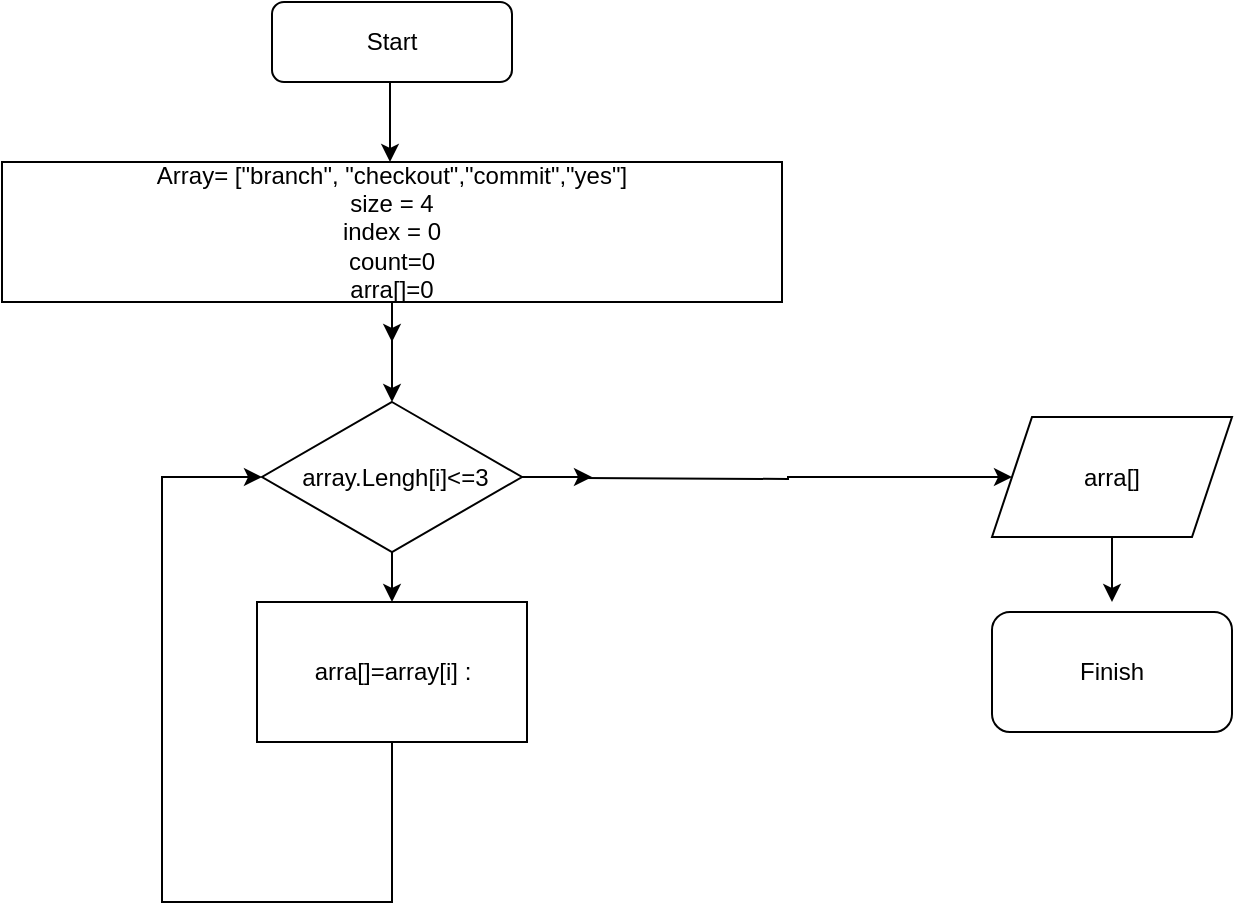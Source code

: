 <mxfile version="20.8.11" type="device"><diagram id="C5RBs43oDa-KdzZeNtuy" name="Page-1"><mxGraphModel dx="1066" dy="611" grid="1" gridSize="10" guides="1" tooltips="1" connect="1" arrows="1" fold="1" page="1" pageScale="1" pageWidth="827" pageHeight="1169" math="0" shadow="0"><root><mxCell id="WIyWlLk6GJQsqaUBKTNV-0"/><mxCell id="WIyWlLk6GJQsqaUBKTNV-1" parent="WIyWlLk6GJQsqaUBKTNV-0"/><mxCell id="IvXuw2nKZmFFKC8Ta7db-1" value="" style="edgeStyle=orthogonalEdgeStyle;rounded=0;orthogonalLoop=1;jettySize=auto;html=1;" parent="WIyWlLk6GJQsqaUBKTNV-1" source="WIyWlLk6GJQsqaUBKTNV-3" target="IvXuw2nKZmFFKC8Ta7db-0" edge="1"><mxGeometry relative="1" as="geometry"><Array as="points"><mxPoint x="414" y="90"/><mxPoint x="414" y="90"/></Array></mxGeometry></mxCell><mxCell id="WIyWlLk6GJQsqaUBKTNV-3" value="&lt;font style=&quot;vertical-align: inherit;&quot;&gt;&lt;font style=&quot;vertical-align: inherit;&quot;&gt;Start&lt;/font&gt;&lt;/font&gt;" style="rounded=1;whiteSpace=wrap;html=1;fontSize=12;glass=0;strokeWidth=1;shadow=0;" parent="WIyWlLk6GJQsqaUBKTNV-1" vertex="1"><mxGeometry x="355" y="20" width="120" height="40" as="geometry"/></mxCell><mxCell id="IvXuw2nKZmFFKC8Ta7db-6" value="" style="edgeStyle=orthogonalEdgeStyle;rounded=0;orthogonalLoop=1;jettySize=auto;html=1;" parent="WIyWlLk6GJQsqaUBKTNV-1" source="IvXuw2nKZmFFKC8Ta7db-0" target="IvXuw2nKZmFFKC8Ta7db-5" edge="1"><mxGeometry relative="1" as="geometry"/></mxCell><mxCell id="tVdtYOvRNXG_dwGoCwRn-0" style="edgeStyle=orthogonalEdgeStyle;rounded=0;orthogonalLoop=1;jettySize=auto;html=1;fontColor=#000000;" edge="1" parent="WIyWlLk6GJQsqaUBKTNV-1" source="IvXuw2nKZmFFKC8Ta7db-0"><mxGeometry relative="1" as="geometry"><mxPoint x="415" y="190" as="targetPoint"/></mxGeometry></mxCell><mxCell id="IvXuw2nKZmFFKC8Ta7db-0" value="&lt;font style=&quot;vertical-align: inherit;&quot;&gt;&lt;font style=&quot;vertical-align: inherit;&quot;&gt;&lt;font style=&quot;vertical-align: inherit;&quot;&gt;&lt;font style=&quot;vertical-align: inherit;&quot;&gt;&lt;font style=&quot;vertical-align: inherit;&quot;&gt;&lt;font style=&quot;vertical-align: inherit;&quot;&gt;&lt;font style=&quot;vertical-align: inherit;&quot;&gt;&lt;font style=&quot;vertical-align: inherit;&quot;&gt;&lt;font style=&quot;vertical-align: inherit;&quot;&gt;&lt;font style=&quot;vertical-align: inherit;&quot;&gt;Array= [&quot;branch&quot;, &quot;checkout&quot;,&quot;commit&quot;,&quot;yes&quot;] &lt;/font&gt;&lt;/font&gt;&lt;/font&gt;&lt;/font&gt;&lt;br&gt;&lt;font style=&quot;vertical-align: inherit;&quot;&gt;&lt;font style=&quot;vertical-align: inherit;&quot;&gt;&lt;font style=&quot;vertical-align: inherit;&quot;&gt;&lt;font style=&quot;vertical-align: inherit;&quot;&gt;size = 4&lt;/font&gt;&lt;/font&gt;&lt;/font&gt;&lt;/font&gt;&lt;br&gt;&lt;font style=&quot;vertical-align: inherit;&quot;&gt;&lt;font style=&quot;vertical-align: inherit;&quot;&gt;&lt;font style=&quot;vertical-align: inherit;&quot;&gt;&lt;font style=&quot;vertical-align: inherit;&quot;&gt;index = 0&lt;/font&gt;&lt;/font&gt;&lt;/font&gt;&lt;/font&gt;&lt;font style=&quot;vertical-align: inherit;&quot;&gt;&lt;font style=&quot;vertical-align: inherit;&quot;&gt;&lt;font style=&quot;vertical-align: inherit;&quot;&gt;&lt;font style=&quot;vertical-align: inherit;&quot;&gt;&lt;br&gt;&lt;/font&gt;&lt;/font&gt;&lt;/font&gt;&lt;/font&gt;count=0&lt;br&gt;arra[]=0&lt;br&gt;&lt;/font&gt;&lt;/font&gt;&lt;/font&gt;&lt;/font&gt;&lt;/font&gt;&lt;/font&gt;" style="rounded=0;whiteSpace=wrap;html=1;" parent="WIyWlLk6GJQsqaUBKTNV-1" vertex="1"><mxGeometry x="220" y="100" width="390" height="70" as="geometry"/></mxCell><mxCell id="IvXuw2nKZmFFKC8Ta7db-8" value="" style="edgeStyle=orthogonalEdgeStyle;rounded=0;orthogonalLoop=1;jettySize=auto;html=1;" parent="WIyWlLk6GJQsqaUBKTNV-1" source="IvXuw2nKZmFFKC8Ta7db-5" target="IvXuw2nKZmFFKC8Ta7db-7" edge="1"><mxGeometry relative="1" as="geometry"/></mxCell><mxCell id="IvXuw2nKZmFFKC8Ta7db-18" value="" style="edgeStyle=orthogonalEdgeStyle;rounded=0;orthogonalLoop=1;jettySize=auto;html=1;" parent="WIyWlLk6GJQsqaUBKTNV-1" source="IvXuw2nKZmFFKC8Ta7db-5" edge="1"><mxGeometry relative="1" as="geometry"><mxPoint x="515" y="257.5" as="targetPoint"/></mxGeometry></mxCell><mxCell id="IvXuw2nKZmFFKC8Ta7db-5" value="&lt;font style=&quot;vertical-align: inherit;&quot;&gt;&lt;font style=&quot;vertical-align: inherit;&quot;&gt;&amp;nbsp;array.Lengh[i]&amp;lt;=3&lt;/font&gt;&lt;/font&gt;" style="rhombus;whiteSpace=wrap;html=1;rounded=0;" parent="WIyWlLk6GJQsqaUBKTNV-1" vertex="1"><mxGeometry x="350" y="220" width="130" height="75" as="geometry"/></mxCell><mxCell id="IvXuw2nKZmFFKC8Ta7db-10" value="" style="edgeStyle=orthogonalEdgeStyle;rounded=0;orthogonalLoop=1;jettySize=auto;html=1;entryX=0;entryY=0.5;entryDx=0;entryDy=0;" parent="WIyWlLk6GJQsqaUBKTNV-1" source="IvXuw2nKZmFFKC8Ta7db-7" target="IvXuw2nKZmFFKC8Ta7db-5" edge="1"><mxGeometry relative="1" as="geometry"><Array as="points"><mxPoint x="415" y="470"/><mxPoint x="300" y="470"/><mxPoint x="300" y="258"/></Array><mxPoint x="370" y="260" as="targetPoint"/></mxGeometry></mxCell><mxCell id="IvXuw2nKZmFFKC8Ta7db-7" value="arra[]=array[i] :" style="whiteSpace=wrap;html=1;rounded=0;" parent="WIyWlLk6GJQsqaUBKTNV-1" vertex="1"><mxGeometry x="347.5" y="320" width="135" height="70" as="geometry"/></mxCell><mxCell id="IvXuw2nKZmFFKC8Ta7db-20" value="" style="edgeStyle=orthogonalEdgeStyle;rounded=0;orthogonalLoop=1;jettySize=auto;html=1;" parent="WIyWlLk6GJQsqaUBKTNV-1" target="IvXuw2nKZmFFKC8Ta7db-19" edge="1"><mxGeometry relative="1" as="geometry"><mxPoint x="510" y="258" as="sourcePoint"/></mxGeometry></mxCell><mxCell id="IvXuw2nKZmFFKC8Ta7db-25" style="edgeStyle=orthogonalEdgeStyle;rounded=0;orthogonalLoop=1;jettySize=auto;html=1;exitX=0.5;exitY=1;exitDx=0;exitDy=0;" parent="WIyWlLk6GJQsqaUBKTNV-1" source="IvXuw2nKZmFFKC8Ta7db-19" edge="1"><mxGeometry relative="1" as="geometry"><mxPoint x="775" y="320" as="targetPoint"/></mxGeometry></mxCell><mxCell id="IvXuw2nKZmFFKC8Ta7db-19" value="arra[]" style="shape=parallelogram;perimeter=parallelogramPerimeter;whiteSpace=wrap;html=1;fixedSize=1;rounded=0;" parent="WIyWlLk6GJQsqaUBKTNV-1" vertex="1"><mxGeometry x="715" y="227.5" width="120" height="60" as="geometry"/></mxCell><mxCell id="IvXuw2nKZmFFKC8Ta7db-26" value="&lt;font style=&quot;vertical-align: inherit;&quot;&gt;&lt;font style=&quot;vertical-align: inherit;&quot;&gt;Finish&lt;/font&gt;&lt;/font&gt;" style="rounded=1;whiteSpace=wrap;html=1;" parent="WIyWlLk6GJQsqaUBKTNV-1" vertex="1"><mxGeometry x="715" y="325" width="120" height="60" as="geometry"/></mxCell></root></mxGraphModel></diagram></mxfile>